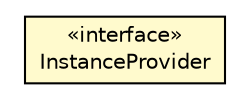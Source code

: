 #!/usr/local/bin/dot
#
# Class diagram 
# Generated by UMLGraph version R5_6_6-8-g8d7759 (http://www.umlgraph.org/)
#

digraph G {
	edge [fontname="Helvetica",fontsize=10,labelfontname="Helvetica",labelfontsize=10];
	node [fontname="Helvetica",fontsize=10,shape=plaintext];
	nodesep=0.25;
	ranksep=0.5;
	// org.dayatang.domain.InstanceProvider
	c2702 [label=<<table title="org.dayatang.domain.InstanceProvider" border="0" cellborder="1" cellspacing="0" cellpadding="2" port="p" bgcolor="lemonChiffon" href="./InstanceProvider.html">
		<tr><td><table border="0" cellspacing="0" cellpadding="1">
<tr><td align="center" balign="center"> &#171;interface&#187; </td></tr>
<tr><td align="center" balign="center"> InstanceProvider </td></tr>
		</table></td></tr>
		</table>>, URL="./InstanceProvider.html", fontname="Helvetica", fontcolor="black", fontsize=10.0];
}

